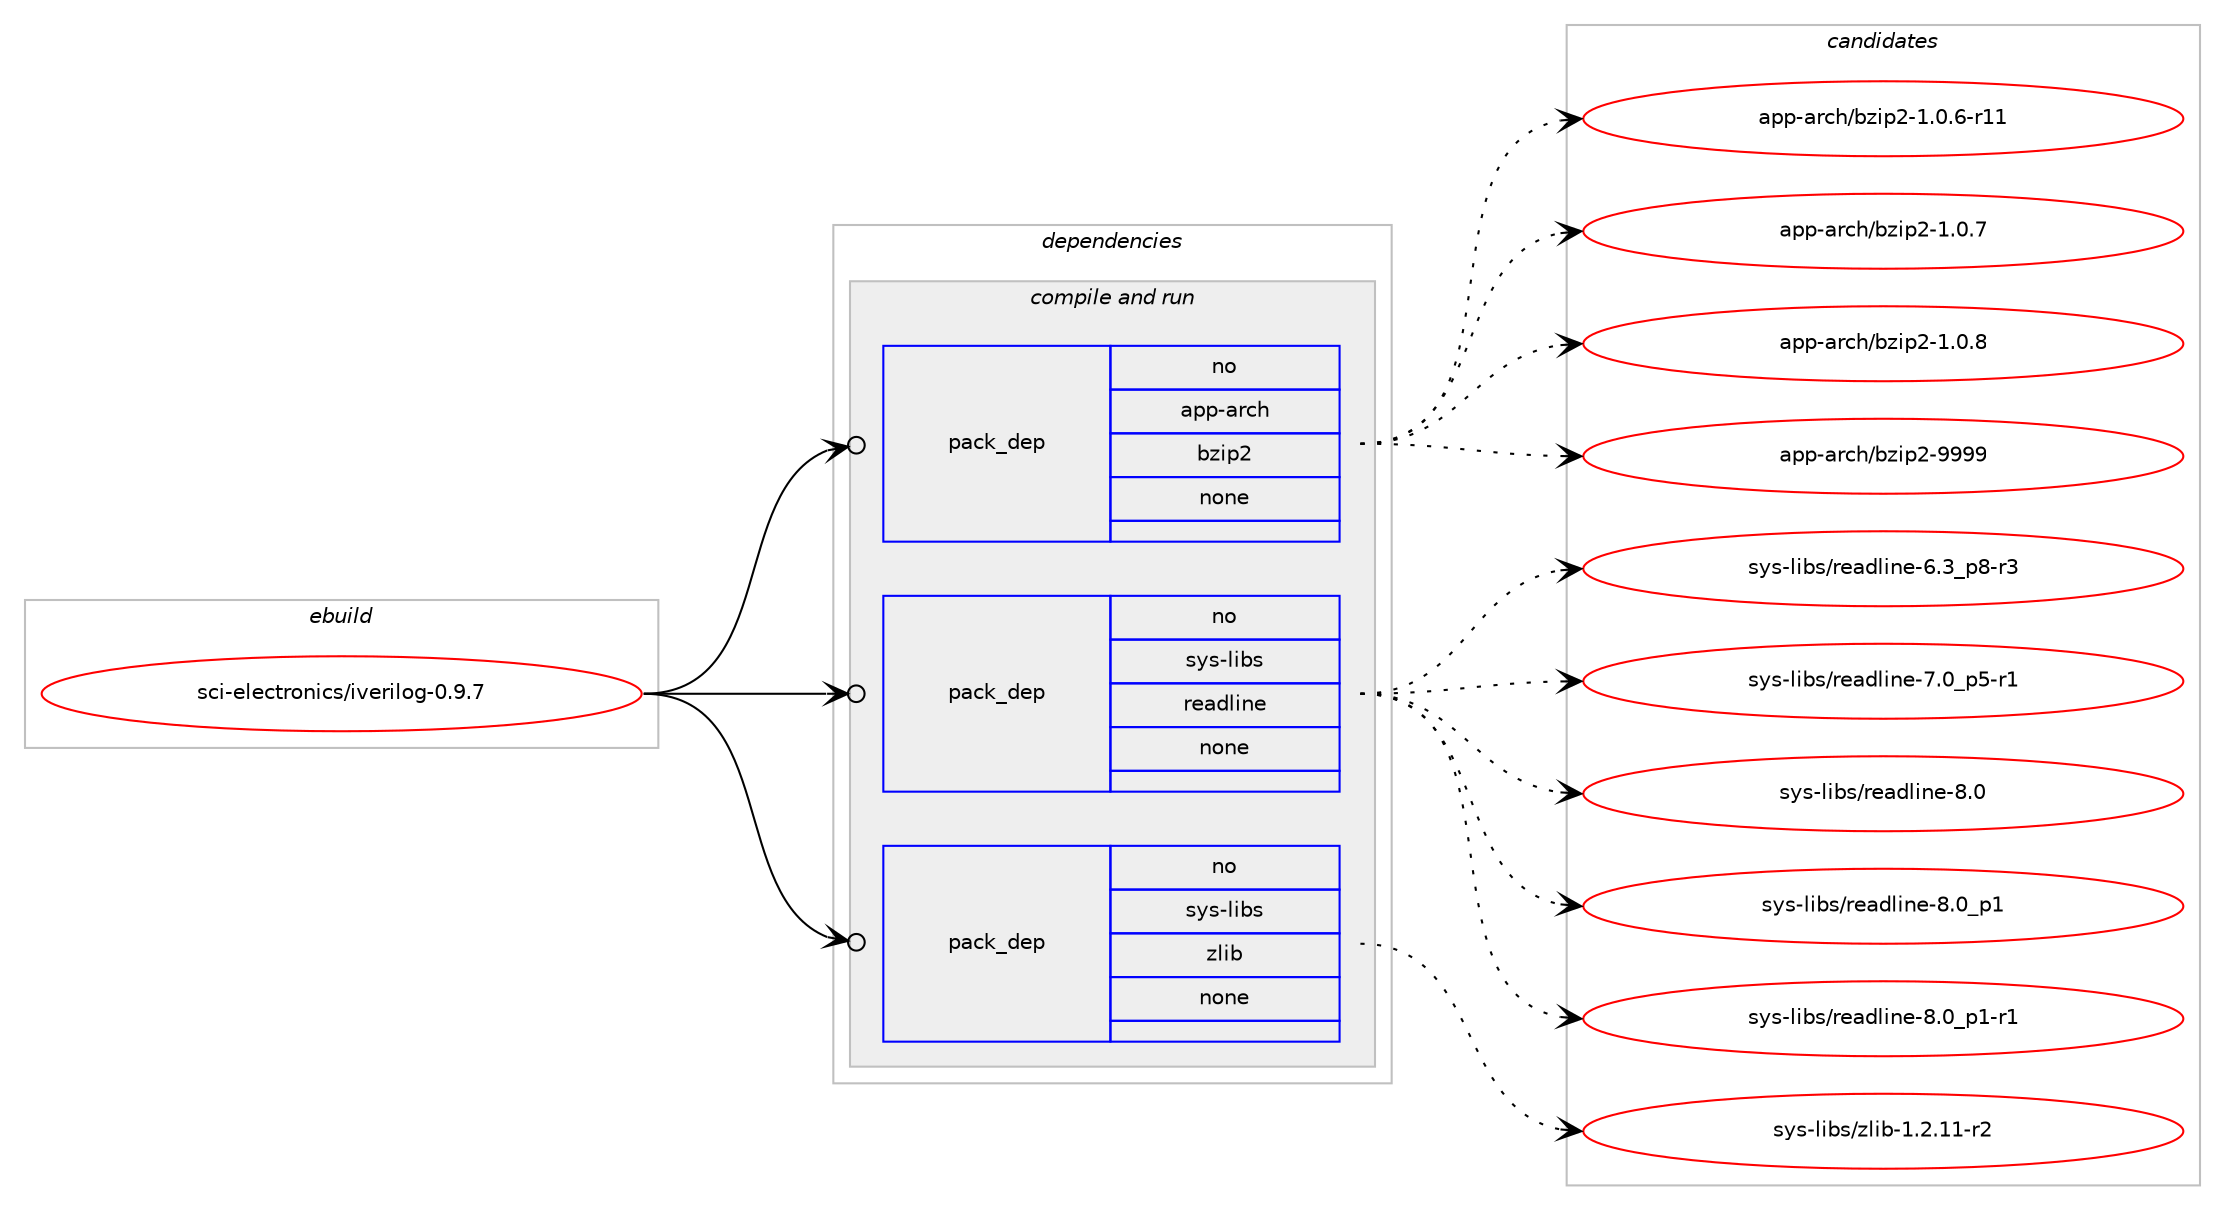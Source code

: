 digraph prolog {

# *************
# Graph options
# *************

newrank=true;
concentrate=true;
compound=true;
graph [rankdir=LR,fontname=Helvetica,fontsize=10,ranksep=1.5];#, ranksep=2.5, nodesep=0.2];
edge  [arrowhead=vee];
node  [fontname=Helvetica,fontsize=10];

# **********
# The ebuild
# **********

subgraph cluster_leftcol {
color=gray;
rank=same;
label=<<i>ebuild</i>>;
id [label="sci-electronics/iverilog-0.9.7", color=red, width=4, href="../sci-electronics/iverilog-0.9.7.svg"];
}

# ****************
# The dependencies
# ****************

subgraph cluster_midcol {
color=gray;
label=<<i>dependencies</i>>;
subgraph cluster_compile {
fillcolor="#eeeeee";
style=filled;
label=<<i>compile</i>>;
}
subgraph cluster_compileandrun {
fillcolor="#eeeeee";
style=filled;
label=<<i>compile and run</i>>;
subgraph pack630797 {
dependency853007 [label=<<TABLE BORDER="0" CELLBORDER="1" CELLSPACING="0" CELLPADDING="4" WIDTH="220"><TR><TD ROWSPAN="6" CELLPADDING="30">pack_dep</TD></TR><TR><TD WIDTH="110">no</TD></TR><TR><TD>app-arch</TD></TR><TR><TD>bzip2</TD></TR><TR><TD>none</TD></TR><TR><TD></TD></TR></TABLE>>, shape=none, color=blue];
}
id:e -> dependency853007:w [weight=20,style="solid",arrowhead="odotvee"];
subgraph pack630798 {
dependency853008 [label=<<TABLE BORDER="0" CELLBORDER="1" CELLSPACING="0" CELLPADDING="4" WIDTH="220"><TR><TD ROWSPAN="6" CELLPADDING="30">pack_dep</TD></TR><TR><TD WIDTH="110">no</TD></TR><TR><TD>sys-libs</TD></TR><TR><TD>readline</TD></TR><TR><TD>none</TD></TR><TR><TD></TD></TR></TABLE>>, shape=none, color=blue];
}
id:e -> dependency853008:w [weight=20,style="solid",arrowhead="odotvee"];
subgraph pack630799 {
dependency853009 [label=<<TABLE BORDER="0" CELLBORDER="1" CELLSPACING="0" CELLPADDING="4" WIDTH="220"><TR><TD ROWSPAN="6" CELLPADDING="30">pack_dep</TD></TR><TR><TD WIDTH="110">no</TD></TR><TR><TD>sys-libs</TD></TR><TR><TD>zlib</TD></TR><TR><TD>none</TD></TR><TR><TD></TD></TR></TABLE>>, shape=none, color=blue];
}
id:e -> dependency853009:w [weight=20,style="solid",arrowhead="odotvee"];
}
subgraph cluster_run {
fillcolor="#eeeeee";
style=filled;
label=<<i>run</i>>;
}
}

# **************
# The candidates
# **************

subgraph cluster_choices {
rank=same;
color=gray;
label=<<i>candidates</i>>;

subgraph choice630797 {
color=black;
nodesep=1;
choice97112112459711499104479812210511250454946484654451144949 [label="app-arch/bzip2-1.0.6-r11", color=red, width=4,href="../app-arch/bzip2-1.0.6-r11.svg"];
choice97112112459711499104479812210511250454946484655 [label="app-arch/bzip2-1.0.7", color=red, width=4,href="../app-arch/bzip2-1.0.7.svg"];
choice97112112459711499104479812210511250454946484656 [label="app-arch/bzip2-1.0.8", color=red, width=4,href="../app-arch/bzip2-1.0.8.svg"];
choice971121124597114991044798122105112504557575757 [label="app-arch/bzip2-9999", color=red, width=4,href="../app-arch/bzip2-9999.svg"];
dependency853007:e -> choice97112112459711499104479812210511250454946484654451144949:w [style=dotted,weight="100"];
dependency853007:e -> choice97112112459711499104479812210511250454946484655:w [style=dotted,weight="100"];
dependency853007:e -> choice97112112459711499104479812210511250454946484656:w [style=dotted,weight="100"];
dependency853007:e -> choice971121124597114991044798122105112504557575757:w [style=dotted,weight="100"];
}
subgraph choice630798 {
color=black;
nodesep=1;
choice115121115451081059811547114101971001081051101014554465195112564511451 [label="sys-libs/readline-6.3_p8-r3", color=red, width=4,href="../sys-libs/readline-6.3_p8-r3.svg"];
choice115121115451081059811547114101971001081051101014555464895112534511449 [label="sys-libs/readline-7.0_p5-r1", color=red, width=4,href="../sys-libs/readline-7.0_p5-r1.svg"];
choice1151211154510810598115471141019710010810511010145564648 [label="sys-libs/readline-8.0", color=red, width=4,href="../sys-libs/readline-8.0.svg"];
choice11512111545108105981154711410197100108105110101455646489511249 [label="sys-libs/readline-8.0_p1", color=red, width=4,href="../sys-libs/readline-8.0_p1.svg"];
choice115121115451081059811547114101971001081051101014556464895112494511449 [label="sys-libs/readline-8.0_p1-r1", color=red, width=4,href="../sys-libs/readline-8.0_p1-r1.svg"];
dependency853008:e -> choice115121115451081059811547114101971001081051101014554465195112564511451:w [style=dotted,weight="100"];
dependency853008:e -> choice115121115451081059811547114101971001081051101014555464895112534511449:w [style=dotted,weight="100"];
dependency853008:e -> choice1151211154510810598115471141019710010810511010145564648:w [style=dotted,weight="100"];
dependency853008:e -> choice11512111545108105981154711410197100108105110101455646489511249:w [style=dotted,weight="100"];
dependency853008:e -> choice115121115451081059811547114101971001081051101014556464895112494511449:w [style=dotted,weight="100"];
}
subgraph choice630799 {
color=black;
nodesep=1;
choice11512111545108105981154712210810598454946504649494511450 [label="sys-libs/zlib-1.2.11-r2", color=red, width=4,href="../sys-libs/zlib-1.2.11-r2.svg"];
dependency853009:e -> choice11512111545108105981154712210810598454946504649494511450:w [style=dotted,weight="100"];
}
}

}
